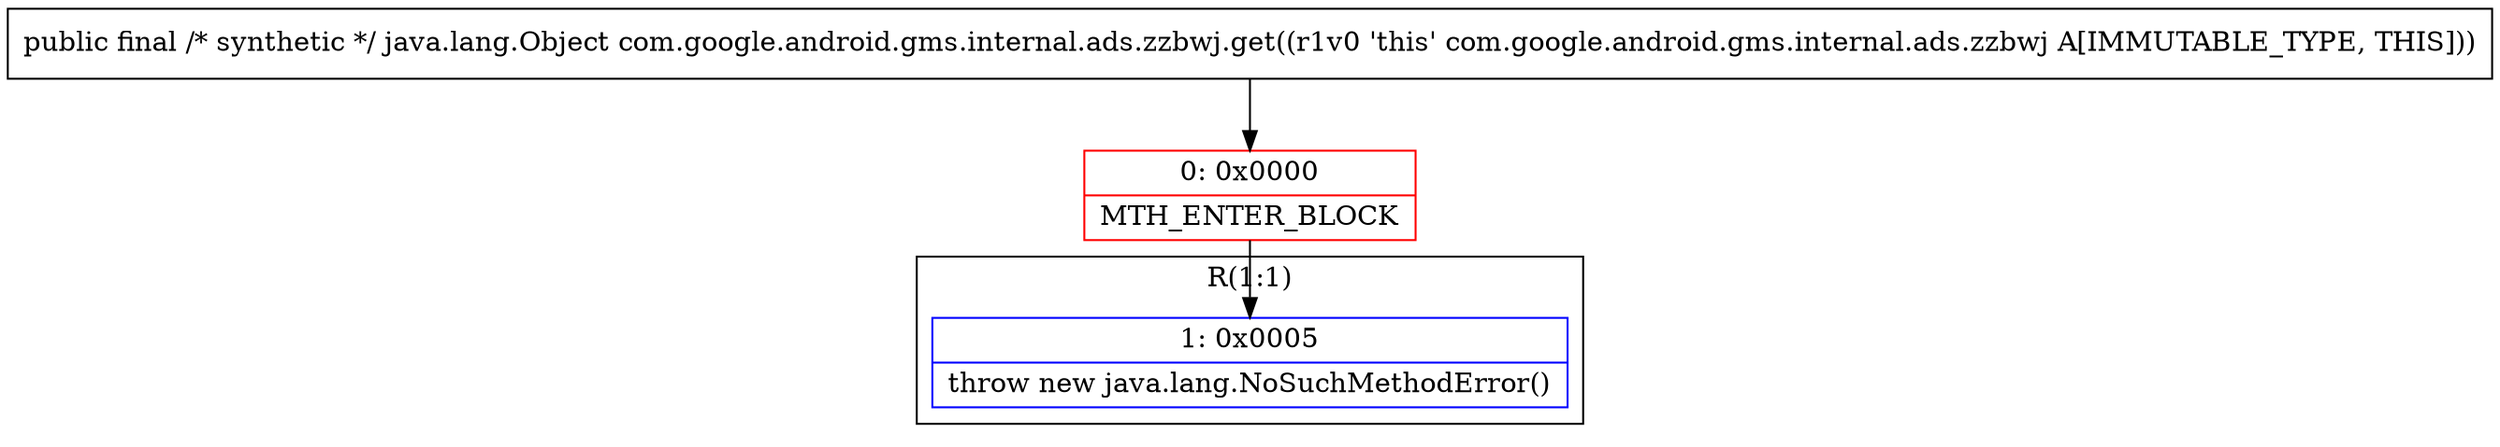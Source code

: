 digraph "CFG forcom.google.android.gms.internal.ads.zzbwj.get()Ljava\/lang\/Object;" {
subgraph cluster_Region_801058169 {
label = "R(1:1)";
node [shape=record,color=blue];
Node_1 [shape=record,label="{1\:\ 0x0005|throw new java.lang.NoSuchMethodError()\l}"];
}
Node_0 [shape=record,color=red,label="{0\:\ 0x0000|MTH_ENTER_BLOCK\l}"];
MethodNode[shape=record,label="{public final \/* synthetic *\/ java.lang.Object com.google.android.gms.internal.ads.zzbwj.get((r1v0 'this' com.google.android.gms.internal.ads.zzbwj A[IMMUTABLE_TYPE, THIS])) }"];
MethodNode -> Node_0;
Node_0 -> Node_1;
}

